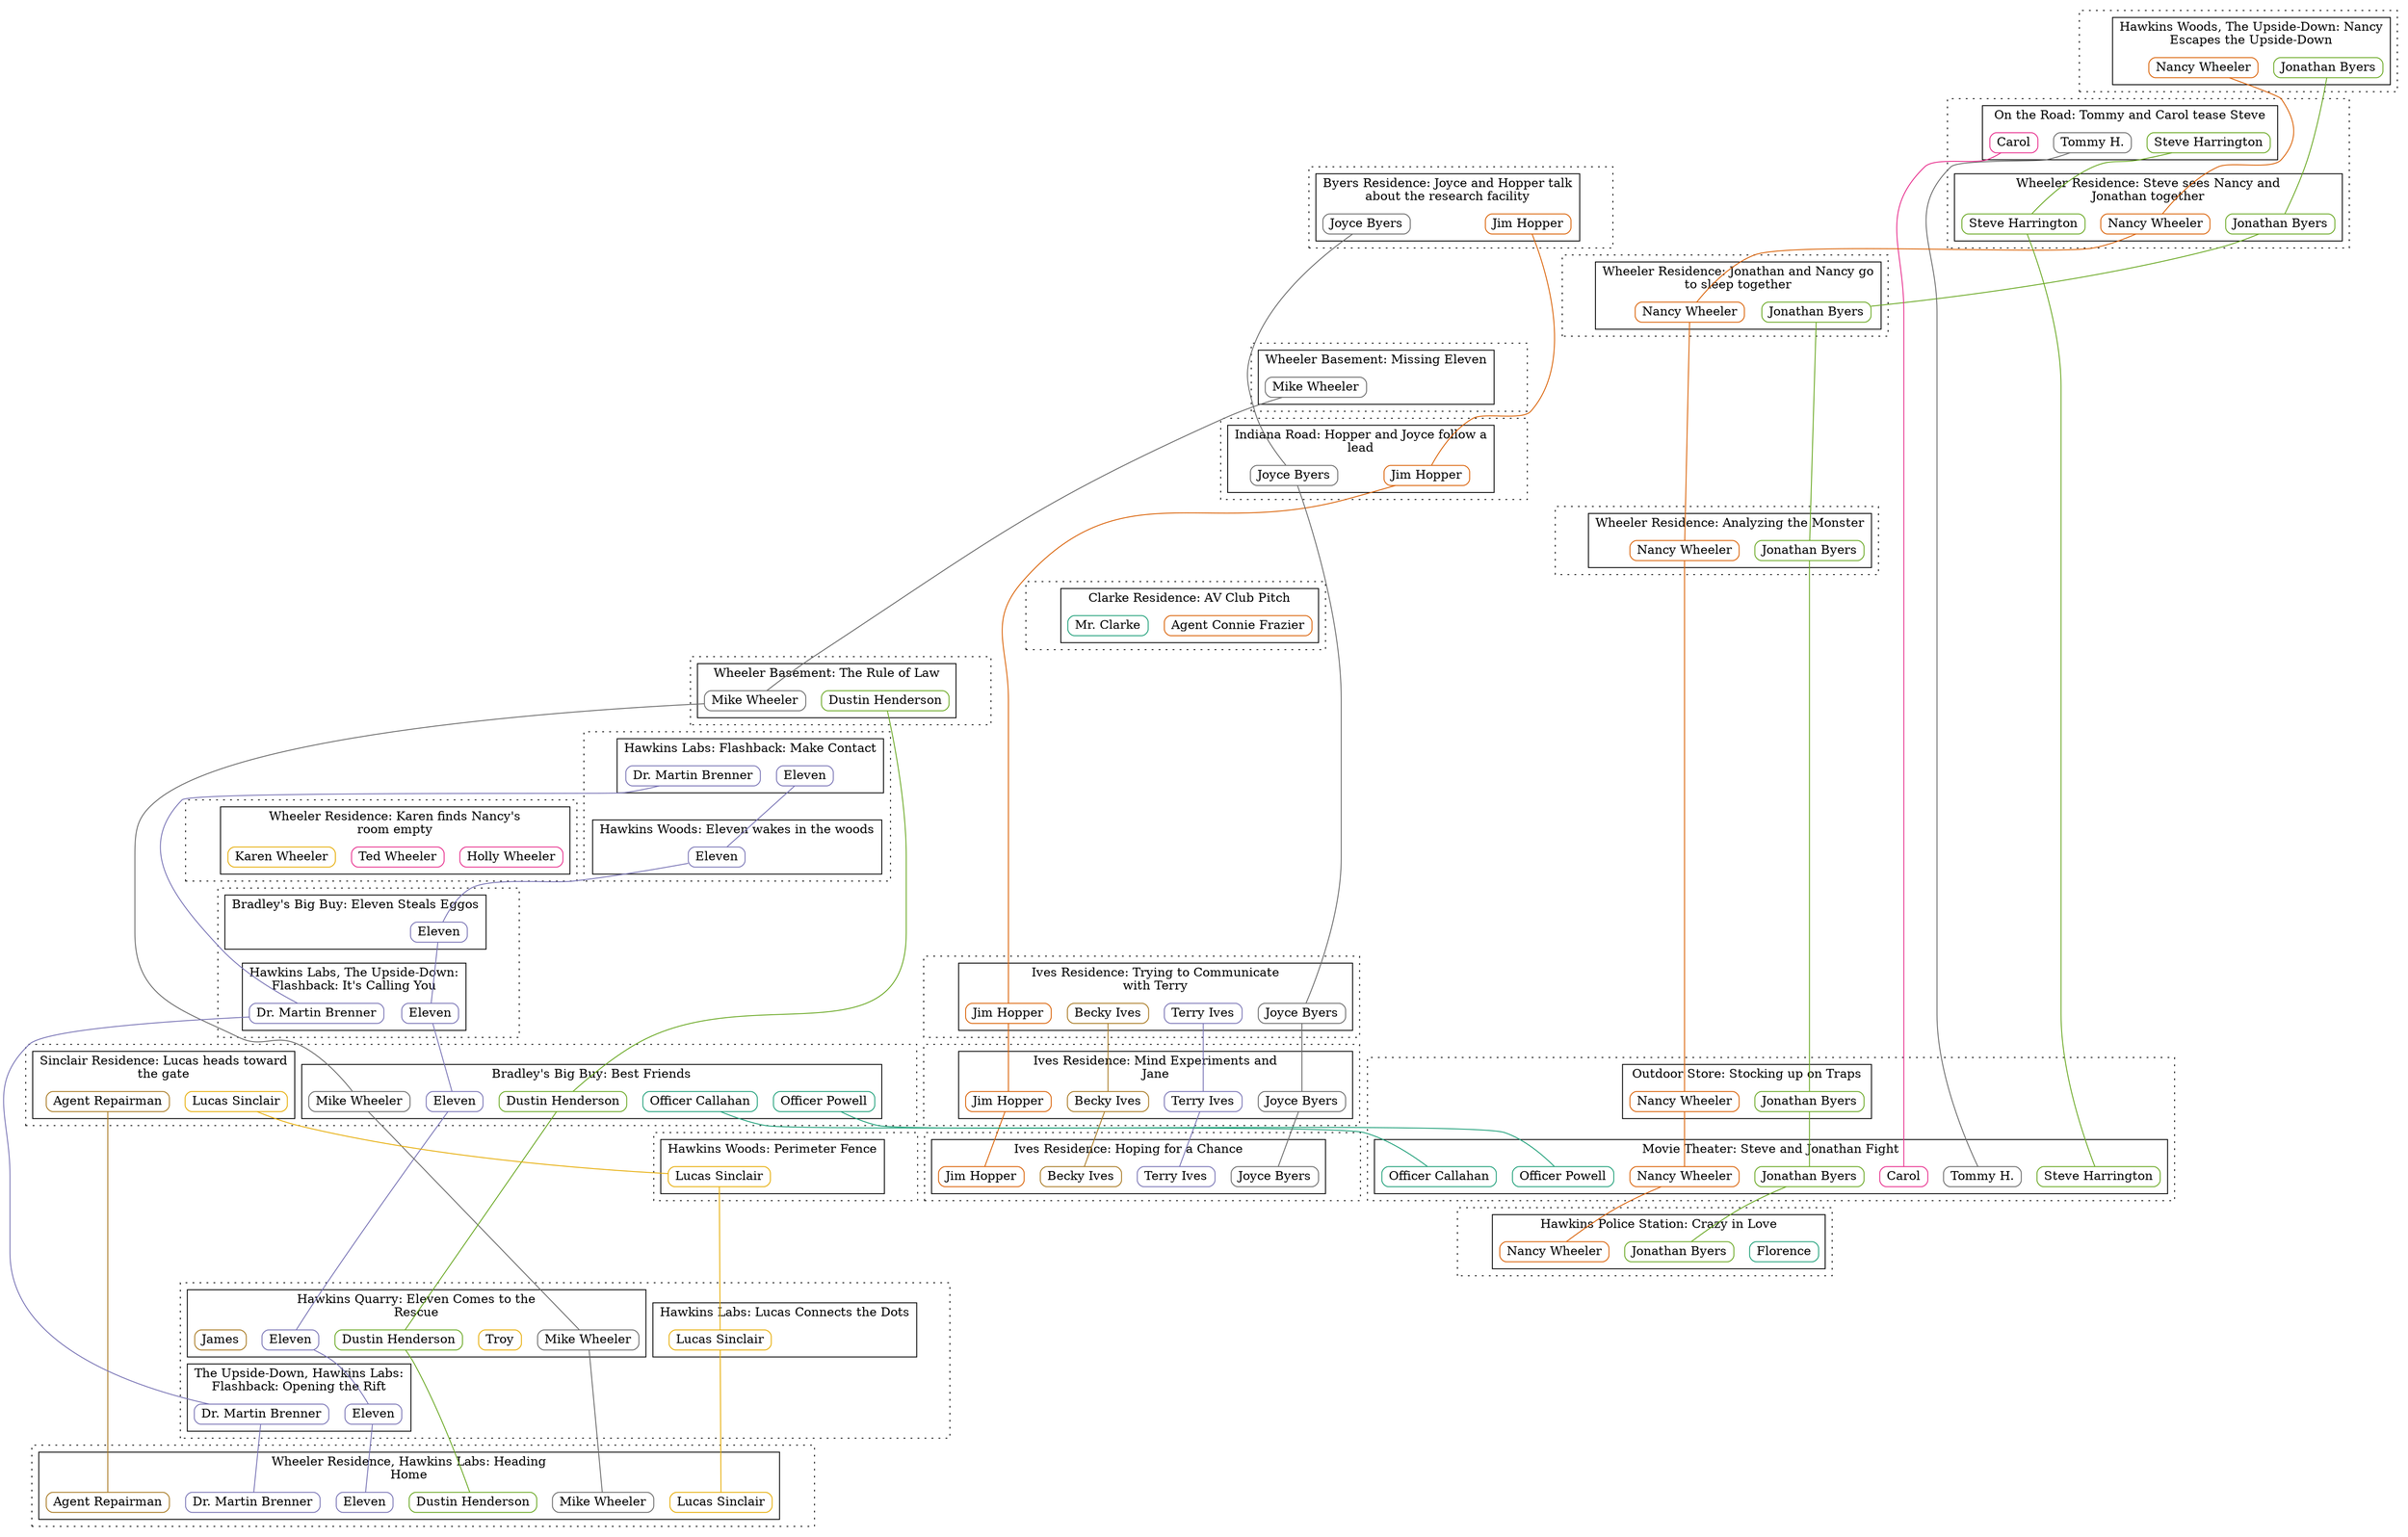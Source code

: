 // Chapter Six: The Monster
digraph {
	center=1 randir=TB
	edge [dir=none]
	node [height=0.3 width=0.3]
	subgraph timeline {
		node [label="" style=invis]
		edge [style=invis]
		epoch_1 -> epoch_2
		epoch_2 -> epoch_3
		epoch_3 -> epoch_4
		epoch_4 -> epoch_5
		epoch_5 -> epoch_6
		epoch_6 -> epoch_7
		epoch_7 -> epoch_8
		epoch_8 -> epoch_9
		epoch_9 -> epoch_10
		epoch_10 -> epoch_11
		epoch_11 -> epoch_12
		epoch_12 -> epoch_13
		epoch_13 -> epoch_14
		epoch_14 -> epoch_15
		epoch_15 -> epoch_16
		epoch_16 -> epoch_17
		epoch_17 -> epoch_18
		epoch_18 -> epoch_19
		epoch_19 -> epoch_20
		epoch_20 -> epoch_21
	}
	// Styles for Character Nodes
	{
		node [colorscheme=dark28 shape=box style=rounded]
		edge [colorscheme=dark28]
		{
			node [color=1 label=Florence]
			edge [color=1]
			Flo_epoch_19_0
		}
		{
			node [color=2 label="Jim Hopper"]
			edge [color=2]
			Hopper_epoch_3_0 -> Hopper_epoch_6_0
			Hopper_epoch_6_0 -> Hopper_epoch_13_0
			Hopper_epoch_13_0 -> Hopper_epoch_15_0
			Hopper_epoch_15_0 -> Hopper_epoch_18_0
		}
		{
			node [color=3 label=Eleven]
			edge [color=3]
			Eleven_epoch_10_0 -> Eleven_epoch_10_1
			Eleven_epoch_10_1 -> Eleven_epoch_12_0
			Eleven_epoch_12_0 -> Eleven_epoch_12_1
			Eleven_epoch_12_1 -> Eleven_epoch_14_1
			Eleven_epoch_14_1 -> Eleven_epoch_20_1
			Eleven_epoch_20_1 -> Eleven_epoch_20_2
			Eleven_epoch_20_2 -> Eleven_epoch_21_0
		}
		{
			node [color=4 label="Holly Wheeler"]
			edge [color=4]
			Holly_epoch_11_0
		}
		{
			node [color=5 label="Jonathan Byers"]
			edge [color=5]
			Jonathan_epoch_1_0 -> Jonathan_epoch_2_1
			Jonathan_epoch_2_1 -> Jonathan_epoch_4_0
			Jonathan_epoch_4_0 -> Jonathan_epoch_7_0
			Jonathan_epoch_7_0 -> Jonathan_epoch_17_0
			Jonathan_epoch_17_0 -> Jonathan_epoch_17_1
			Jonathan_epoch_17_1 -> Jonathan_epoch_19_0
		}
		{
			node [color=6 label=Troy]
			edge [color=6]
			Troy_epoch_20_1
		}
		{
			node [color=7 label="Agent Repairman"]
			edge [color=7]
			Agent_Repairman_epoch_14_0 -> Agent_Repairman_epoch_21_0
		}
		{
			node [color=8 label="Mike Wheeler"]
			edge [color=8]
			Mike_epoch_5_0 -> Mike_epoch_9_0
			Mike_epoch_9_0 -> Mike_epoch_14_1
			Mike_epoch_14_1 -> Mike_epoch_20_1
			Mike_epoch_20_1 -> Mike_epoch_21_0
		}
		{
			node [color=1 label="Officer Callahan"]
			edge [color=1]
			Officer_Callahan_epoch_14_1 -> Officer_Callahan_epoch_17_1
		}
		{
			node [color=2 label="Agent Connie Frazier"]
			edge [color=2]
			Agent_Frazier_epoch_8_0
		}
		{
			node [color=3 label="Terry Ives"]
			edge [color=3]
			Terry_Ives_epoch_13_0 -> Terry_Ives_epoch_15_0
			Terry_Ives_epoch_15_0 -> Terry_Ives_epoch_18_0
		}
		{
			node [color=4 label=Carol]
			edge [color=4]
			Carol_epoch_2_0 -> Carol_epoch_17_1
		}
		{
			node [color=5 label="Dustin Henderson"]
			edge [color=5]
			Dustin_epoch_9_0 -> Dustin_epoch_14_1
			Dustin_epoch_14_1 -> Dustin_epoch_20_1
			Dustin_epoch_20_1 -> Dustin_epoch_21_0
		}
		{
			node [color=6 label="Lucas Sinclair"]
			edge [color=6]
			Lucas_epoch_14_0 -> Lucas_epoch_16_0
			Lucas_epoch_16_0 -> Lucas_epoch_20_0
			Lucas_epoch_20_0 -> Lucas_epoch_21_0
		}
		{
			node [color=7 label=James]
			edge [color=7]
			James_epoch_20_1
		}
		{
			node [color=8 label="Tommy H."]
			edge [color=8]
			Tommy_epoch_2_0 -> Tommy_epoch_17_1
		}
		{
			node [color=1 label="Mr. Clarke"]
			edge [color=1]
			Mr_Clarke_epoch_8_0
		}
		{
			node [color=2 label="Nancy Wheeler"]
			edge [color=2]
			Nancy_epoch_1_0 -> Nancy_epoch_2_1
			Nancy_epoch_2_1 -> Nancy_epoch_4_0
			Nancy_epoch_4_0 -> Nancy_epoch_7_0
			Nancy_epoch_7_0 -> Nancy_epoch_17_0
			Nancy_epoch_17_0 -> Nancy_epoch_17_1
			Nancy_epoch_17_1 -> Nancy_epoch_19_0
		}
		{
			node [color=3 label="Dr. Martin Brenner"]
			edge [color=3]
			Brenner_epoch_10_0 -> Brenner_epoch_12_1
			Brenner_epoch_12_1 -> Brenner_epoch_20_2
			Brenner_epoch_20_2 -> Brenner_epoch_21_0
		}
		{
			node [color=4 label="Ted Wheeler"]
			edge [color=4]
			Ted_epoch_11_0
		}
		{
			node [color=5 label="Steve Harrington"]
			edge [color=5]
			Steve_epoch_2_0 -> Steve_epoch_2_1
			Steve_epoch_2_1 -> Steve_epoch_17_1
		}
		{
			node [color=6 label="Karen Wheeler"]
			edge [color=6]
			Karen_epoch_11_0
		}
		{
			node [color=7 label="Becky Ives"]
			edge [color=7]
			Becky_Ives_epoch_13_0 -> Becky_Ives_epoch_15_0
			Becky_Ives_epoch_15_0 -> Becky_Ives_epoch_18_0
		}
		{
			node [color=8 label="Joyce Byers"]
			edge [color=8]
			Joyce_epoch_3_0 -> Joyce_epoch_6_0
			Joyce_epoch_6_0 -> Joyce_epoch_13_0
			Joyce_epoch_13_0 -> Joyce_epoch_15_0
			Joyce_epoch_15_0 -> Joyce_epoch_18_0
		}
		{
			node [color=1 label="Officer Powell"]
			edge [color=1]
			Officer_Powell_epoch_14_1 -> Officer_Powell_epoch_17_1
		}
	}
	subgraph cluster_epoch_1 {
		graph [style=dotted]
		epoch_1
		subgraph cluster_epoch_1_0 {
			graph [style=solid]
			label="Hawkins Woods, The Upside-Down: Nancy
Escapes the Upside-Down"
			Jonathan_epoch_1_0
			Nancy_epoch_1_0
		}
	}
	subgraph cluster_epoch_2 {
		graph [style=dotted]
		epoch_2
		subgraph cluster_epoch_2_0 {
			graph [style=solid]
			label="On the Road: Tommy and Carol tease Steve"
			Tommy_epoch_2_0
			Carol_epoch_2_0
			Steve_epoch_2_0
		}
		subgraph cluster_epoch_2_1 {
			graph [style=solid]
			label="Wheeler Residence: Steve sees Nancy and
Jonathan together"
			Steve_epoch_2_1
			Nancy_epoch_2_1
			Jonathan_epoch_2_1
		}
	}
	subgraph cluster_epoch_3 {
		graph [style=dotted]
		epoch_3
		subgraph cluster_epoch_3_0 {
			graph [style=solid]
			label="Byers Residence: Joyce and Hopper talk
about the research facility"
			Joyce_epoch_3_0
			Hopper_epoch_3_0
		}
	}
	subgraph cluster_epoch_4 {
		graph [style=dotted]
		epoch_4
		subgraph cluster_epoch_4_0 {
			graph [style=solid]
			label="Wheeler Residence: Jonathan and Nancy go
to sleep together"
			Nancy_epoch_4_0
			Jonathan_epoch_4_0
		}
	}
	subgraph cluster_epoch_5 {
		graph [style=dotted]
		epoch_5
		subgraph cluster_epoch_5_0 {
			graph [style=solid]
			label="Wheeler Basement: Missing Eleven"
			Mike_epoch_5_0
		}
	}
	subgraph cluster_epoch_6 {
		graph [style=dotted]
		epoch_6
		subgraph cluster_epoch_6_0 {
			graph [style=solid]
			label="Indiana Road: Hopper and Joyce follow a
lead"
			Joyce_epoch_6_0
			Hopper_epoch_6_0
		}
	}
	subgraph cluster_epoch_7 {
		graph [style=dotted]
		epoch_7
		subgraph cluster_epoch_7_0 {
			graph [style=solid]
			label="Wheeler Residence: Analyzing the Monster"
			Jonathan_epoch_7_0
			Nancy_epoch_7_0
		}
	}
	subgraph cluster_epoch_8 {
		graph [style=dotted]
		epoch_8
		subgraph cluster_epoch_8_0 {
			graph [style=solid]
			label="Clarke Residence: AV Club Pitch"
			Agent_Frazier_epoch_8_0
			Mr_Clarke_epoch_8_0
		}
	}
	subgraph cluster_epoch_9 {
		graph [style=dotted]
		epoch_9
		subgraph cluster_epoch_9_0 {
			graph [style=solid]
			label="Wheeler Basement: The Rule of Law"
			Dustin_epoch_9_0
			Mike_epoch_9_0
		}
	}
	subgraph cluster_epoch_10 {
		graph [style=dotted]
		epoch_10
		subgraph cluster_epoch_10_0 {
			graph [style=solid]
			label="Hawkins Labs: Flashback: Make Contact"
			Eleven_epoch_10_0
			Brenner_epoch_10_0
		}
		subgraph cluster_epoch_10_1 {
			graph [style=solid]
			label="Hawkins Woods: Eleven wakes in the woods"
			Eleven_epoch_10_1
		}
	}
	subgraph cluster_epoch_11 {
		graph [style=dotted]
		epoch_11
		subgraph cluster_epoch_11_0 {
			graph [style=solid]
			label="Wheeler Residence: Karen finds Nancy's
room empty"
			Karen_epoch_11_0
			Ted_epoch_11_0
			Holly_epoch_11_0
		}
	}
	subgraph cluster_epoch_12 {
		graph [style=dotted]
		epoch_12
		subgraph cluster_epoch_12_0 {
			graph [style=solid]
			label="Bradley's Big Buy: Eleven Steals Eggos"
			Eleven_epoch_12_0
		}
		subgraph cluster_epoch_12_1 {
			graph [style=solid]
			label="Hawkins Labs, The Upside-Down:
Flashback: It's Calling You"
			Eleven_epoch_12_1
			Brenner_epoch_12_1
		}
	}
	subgraph cluster_epoch_13 {
		graph [style=dotted]
		epoch_13
		subgraph cluster_epoch_13_0 {
			graph [style=solid]
			label="Ives Residence: Trying to Communicate
with Terry"
			Joyce_epoch_13_0
			Hopper_epoch_13_0
			Terry_Ives_epoch_13_0
			Becky_Ives_epoch_13_0
		}
	}
	subgraph cluster_epoch_14 {
		graph [style=dotted]
		epoch_14
		subgraph cluster_epoch_14_0 {
			graph [style=solid]
			label="Sinclair Residence: Lucas heads toward
the gate"
			Lucas_epoch_14_0
			Agent_Repairman_epoch_14_0
		}
		subgraph cluster_epoch_14_1 {
			graph [style=solid]
			label="Bradley's Big Buy: Best Friends"
			Mike_epoch_14_1
			Dustin_epoch_14_1
			Officer_Powell_epoch_14_1
			Officer_Callahan_epoch_14_1
			Eleven_epoch_14_1
		}
	}
	subgraph cluster_epoch_15 {
		graph [style=dotted]
		epoch_15
		subgraph cluster_epoch_15_0 {
			graph [style=solid]
			label="Ives Residence: Mind Experiments and
Jane"
			Joyce_epoch_15_0
			Hopper_epoch_15_0
			Becky_Ives_epoch_15_0
			Terry_Ives_epoch_15_0
		}
	}
	subgraph cluster_epoch_16 {
		graph [style=dotted]
		epoch_16
		subgraph cluster_epoch_16_0 {
			graph [style=solid]
			label="Hawkins Woods: Perimeter Fence"
			Lucas_epoch_16_0
		}
	}
	subgraph cluster_epoch_17 {
		graph [style=dotted]
		epoch_17
		subgraph cluster_epoch_17_0 {
			graph [style=solid]
			label="Outdoor Store: Stocking up on Traps"
			Nancy_epoch_17_0
			Jonathan_epoch_17_0
		}
		subgraph cluster_epoch_17_1 {
			graph [style=solid]
			label="Movie Theater: Steve and Jonathan Fight"
			Nancy_epoch_17_1
			Jonathan_epoch_17_1
			Steve_epoch_17_1
			Tommy_epoch_17_1
			Carol_epoch_17_1
			Officer_Powell_epoch_17_1
			Officer_Callahan_epoch_17_1
		}
	}
	subgraph cluster_epoch_18 {
		graph [style=dotted]
		epoch_18
		subgraph cluster_epoch_18_0 {
			graph [style=solid]
			label="Ives Residence: Hoping for a Chance"
			Joyce_epoch_18_0
			Hopper_epoch_18_0
			Terry_Ives_epoch_18_0
			Becky_Ives_epoch_18_0
		}
	}
	subgraph cluster_epoch_19 {
		graph [style=dotted]
		epoch_19
		subgraph cluster_epoch_19_0 {
			graph [style=solid]
			label="Hawkins Police Station: Crazy in Love"
			Flo_epoch_19_0
			Nancy_epoch_19_0
			Jonathan_epoch_19_0
		}
	}
	subgraph cluster_epoch_20 {
		graph [style=dotted]
		epoch_20
		subgraph cluster_epoch_20_0 {
			graph [style=solid]
			label="Hawkins Labs: Lucas Connects the Dots"
			Lucas_epoch_20_0
		}
		subgraph cluster_epoch_20_1 {
			graph [style=solid]
			label="Hawkins Quarry: Eleven Comes to the
Rescue"
			Eleven_epoch_20_1
			Mike_epoch_20_1
			Dustin_epoch_20_1
			Troy_epoch_20_1
			James_epoch_20_1
		}
		subgraph cluster_epoch_20_2 {
			graph [style=solid]
			label="The Upside-Down, Hawkins Labs:
Flashback: Opening the Rift"
			Eleven_epoch_20_2
			Brenner_epoch_20_2
		}
	}
	subgraph cluster_epoch_21 {
		graph [style=dotted]
		epoch_21
		subgraph cluster_epoch_21_0 {
			graph [style=solid]
			label="Wheeler Residence, Hawkins Labs: Heading
Home"
			Eleven_epoch_21_0
			Mike_epoch_21_0
			Dustin_epoch_21_0
			Agent_Repairman_epoch_21_0
			Lucas_epoch_21_0
			Brenner_epoch_21_0
		}
	}
}
